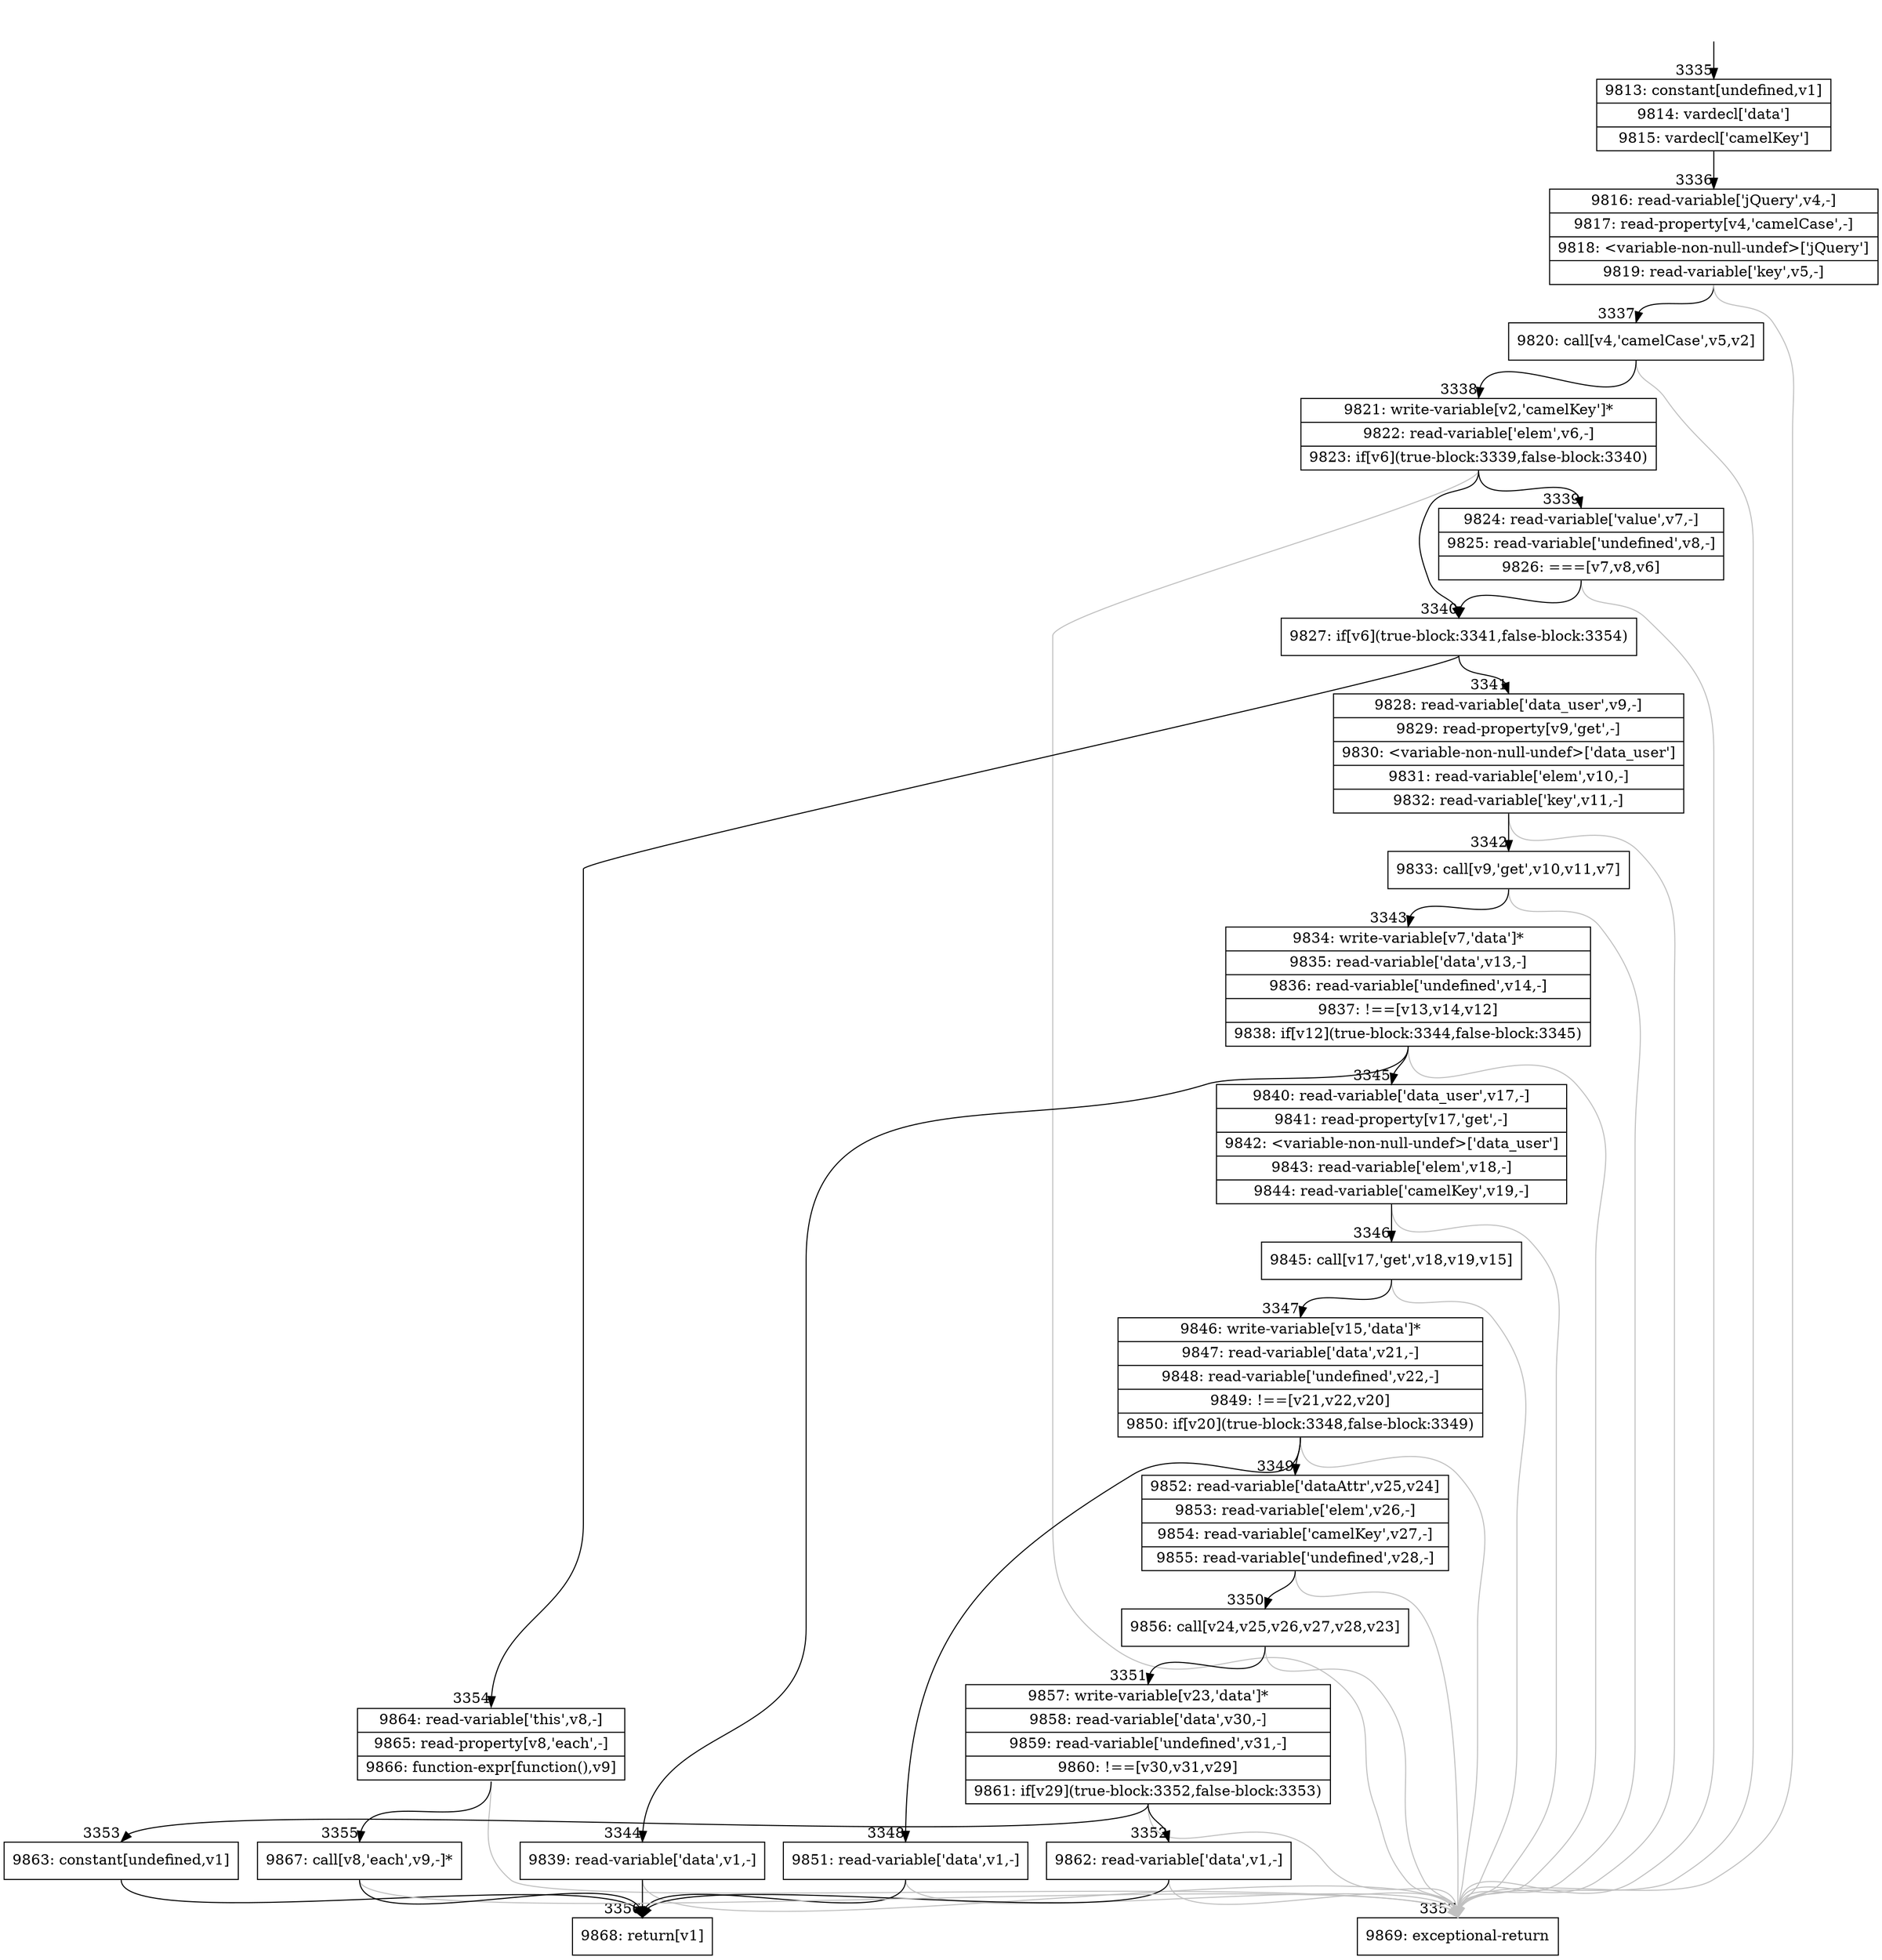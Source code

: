 digraph {
rankdir="TD"
BB_entry222[shape=none,label=""];
BB_entry222 -> BB3335 [tailport=s, headport=n, headlabel="    3335"]
BB3335 [shape=record label="{9813: constant[undefined,v1]|9814: vardecl['data']|9815: vardecl['camelKey']}" ] 
BB3335 -> BB3336 [tailport=s, headport=n, headlabel="      3336"]
BB3336 [shape=record label="{9816: read-variable['jQuery',v4,-]|9817: read-property[v4,'camelCase',-]|9818: \<variable-non-null-undef\>['jQuery']|9819: read-variable['key',v5,-]}" ] 
BB3336 -> BB3337 [tailport=s, headport=n, headlabel="      3337"]
BB3336 -> BB3357 [tailport=s, headport=n, color=gray, headlabel="      3357"]
BB3337 [shape=record label="{9820: call[v4,'camelCase',v5,v2]}" ] 
BB3337 -> BB3338 [tailport=s, headport=n, headlabel="      3338"]
BB3337 -> BB3357 [tailport=s, headport=n, color=gray]
BB3338 [shape=record label="{9821: write-variable[v2,'camelKey']*|9822: read-variable['elem',v6,-]|9823: if[v6](true-block:3339,false-block:3340)}" ] 
BB3338 -> BB3340 [tailport=s, headport=n, headlabel="      3340"]
BB3338 -> BB3339 [tailport=s, headport=n, headlabel="      3339"]
BB3338 -> BB3357 [tailport=s, headport=n, color=gray]
BB3339 [shape=record label="{9824: read-variable['value',v7,-]|9825: read-variable['undefined',v8,-]|9826: ===[v7,v8,v6]}" ] 
BB3339 -> BB3340 [tailport=s, headport=n]
BB3339 -> BB3357 [tailport=s, headport=n, color=gray]
BB3340 [shape=record label="{9827: if[v6](true-block:3341,false-block:3354)}" ] 
BB3340 -> BB3341 [tailport=s, headport=n, headlabel="      3341"]
BB3340 -> BB3354 [tailport=s, headport=n, headlabel="      3354"]
BB3341 [shape=record label="{9828: read-variable['data_user',v9,-]|9829: read-property[v9,'get',-]|9830: \<variable-non-null-undef\>['data_user']|9831: read-variable['elem',v10,-]|9832: read-variable['key',v11,-]}" ] 
BB3341 -> BB3342 [tailport=s, headport=n, headlabel="      3342"]
BB3341 -> BB3357 [tailport=s, headport=n, color=gray]
BB3342 [shape=record label="{9833: call[v9,'get',v10,v11,v7]}" ] 
BB3342 -> BB3343 [tailport=s, headport=n, headlabel="      3343"]
BB3342 -> BB3357 [tailport=s, headport=n, color=gray]
BB3343 [shape=record label="{9834: write-variable[v7,'data']*|9835: read-variable['data',v13,-]|9836: read-variable['undefined',v14,-]|9837: !==[v13,v14,v12]|9838: if[v12](true-block:3344,false-block:3345)}" ] 
BB3343 -> BB3344 [tailport=s, headport=n, headlabel="      3344"]
BB3343 -> BB3345 [tailport=s, headport=n, headlabel="      3345"]
BB3343 -> BB3357 [tailport=s, headport=n, color=gray]
BB3344 [shape=record label="{9839: read-variable['data',v1,-]}" ] 
BB3344 -> BB3356 [tailport=s, headport=n, headlabel="      3356"]
BB3344 -> BB3357 [tailport=s, headport=n, color=gray]
BB3345 [shape=record label="{9840: read-variable['data_user',v17,-]|9841: read-property[v17,'get',-]|9842: \<variable-non-null-undef\>['data_user']|9843: read-variable['elem',v18,-]|9844: read-variable['camelKey',v19,-]}" ] 
BB3345 -> BB3346 [tailport=s, headport=n, headlabel="      3346"]
BB3345 -> BB3357 [tailport=s, headport=n, color=gray]
BB3346 [shape=record label="{9845: call[v17,'get',v18,v19,v15]}" ] 
BB3346 -> BB3347 [tailport=s, headport=n, headlabel="      3347"]
BB3346 -> BB3357 [tailport=s, headport=n, color=gray]
BB3347 [shape=record label="{9846: write-variable[v15,'data']*|9847: read-variable['data',v21,-]|9848: read-variable['undefined',v22,-]|9849: !==[v21,v22,v20]|9850: if[v20](true-block:3348,false-block:3349)}" ] 
BB3347 -> BB3348 [tailport=s, headport=n, headlabel="      3348"]
BB3347 -> BB3349 [tailport=s, headport=n, headlabel="      3349"]
BB3347 -> BB3357 [tailport=s, headport=n, color=gray]
BB3348 [shape=record label="{9851: read-variable['data',v1,-]}" ] 
BB3348 -> BB3356 [tailport=s, headport=n]
BB3348 -> BB3357 [tailport=s, headport=n, color=gray]
BB3349 [shape=record label="{9852: read-variable['dataAttr',v25,v24]|9853: read-variable['elem',v26,-]|9854: read-variable['camelKey',v27,-]|9855: read-variable['undefined',v28,-]}" ] 
BB3349 -> BB3350 [tailport=s, headport=n, headlabel="      3350"]
BB3349 -> BB3357 [tailport=s, headport=n, color=gray]
BB3350 [shape=record label="{9856: call[v24,v25,v26,v27,v28,v23]}" ] 
BB3350 -> BB3351 [tailport=s, headport=n, headlabel="      3351"]
BB3350 -> BB3357 [tailport=s, headport=n, color=gray]
BB3351 [shape=record label="{9857: write-variable[v23,'data']*|9858: read-variable['data',v30,-]|9859: read-variable['undefined',v31,-]|9860: !==[v30,v31,v29]|9861: if[v29](true-block:3352,false-block:3353)}" ] 
BB3351 -> BB3352 [tailport=s, headport=n, headlabel="      3352"]
BB3351 -> BB3353 [tailport=s, headport=n, headlabel="      3353"]
BB3351 -> BB3357 [tailport=s, headport=n, color=gray]
BB3352 [shape=record label="{9862: read-variable['data',v1,-]}" ] 
BB3352 -> BB3356 [tailport=s, headport=n]
BB3352 -> BB3357 [tailport=s, headport=n, color=gray]
BB3353 [shape=record label="{9863: constant[undefined,v1]}" ] 
BB3353 -> BB3356 [tailport=s, headport=n]
BB3354 [shape=record label="{9864: read-variable['this',v8,-]|9865: read-property[v8,'each',-]|9866: function-expr[function(),v9]}" ] 
BB3354 -> BB3355 [tailport=s, headport=n, headlabel="      3355"]
BB3354 -> BB3357 [tailport=s, headport=n, color=gray]
BB3355 [shape=record label="{9867: call[v8,'each',v9,-]*}" ] 
BB3355 -> BB3356 [tailport=s, headport=n]
BB3355 -> BB3357 [tailport=s, headport=n, color=gray]
BB3356 [shape=record label="{9868: return[v1]}" ] 
BB3357 [shape=record label="{9869: exceptional-return}" ] 
}
